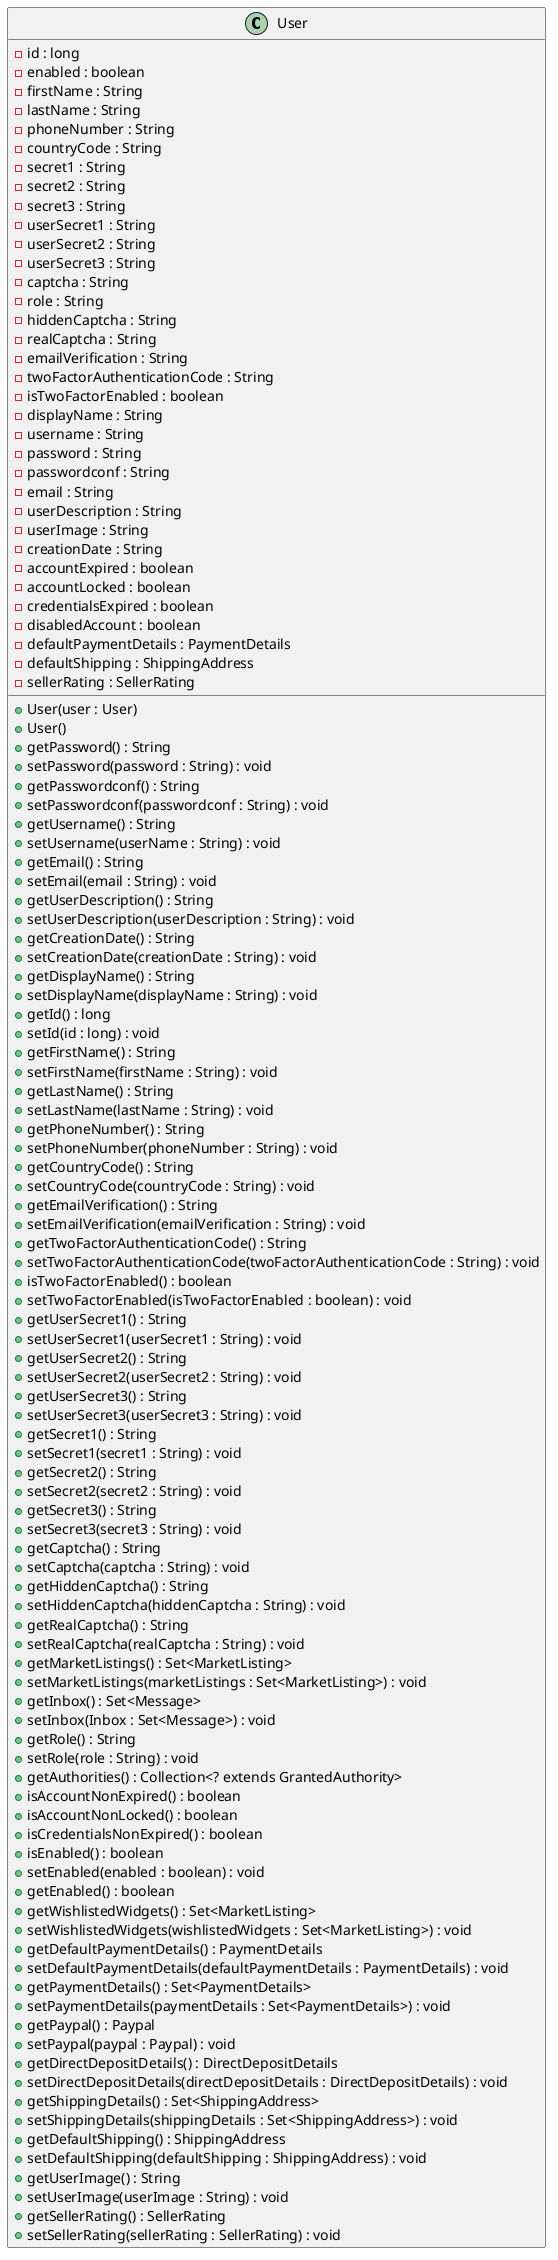 @startuml

class User {
    - id : long
    - enabled : boolean
    - firstName : String
    - lastName : String
    - phoneNumber : String
    - countryCode : String
    - secret1 : String
    - secret2 : String
    - secret3 : String
    - userSecret1 : String
    - userSecret2 : String
    - userSecret3 : String
    - captcha : String
    - role : String
    - hiddenCaptcha : String
    - realCaptcha : String
    - emailVerification : String
    - twoFactorAuthenticationCode : String
    - isTwoFactorEnabled : boolean
    - displayName : String
    - username : String
    - password : String
    - passwordconf : String
    - email : String
    - userDescription : String
    - userImage : String
    - creationDate : String
    - accountExpired : boolean
    - accountLocked : boolean
    - credentialsExpired : boolean
    - disabledAccount : boolean
    - defaultPaymentDetails : PaymentDetails
    - defaultShipping : ShippingAddress
    - sellerRating : SellerRating
    + User(user : User)
    + User()
    + getPassword() : String
    + setPassword(password : String) : void
    + getPasswordconf() : String
    + setPasswordconf(passwordconf : String) : void
    + getUsername() : String
    + setUsername(userName : String) : void
    + getEmail() : String
    + setEmail(email : String) : void
    + getUserDescription() : String
    + setUserDescription(userDescription : String) : void
    + getCreationDate() : String
    + setCreationDate(creationDate : String) : void
    + getDisplayName() : String
    + setDisplayName(displayName : String) : void
    + getId() : long
    + setId(id : long) : void
    + getFirstName() : String
    + setFirstName(firstName : String) : void
    + getLastName() : String
    + setLastName(lastName : String) : void
    + getPhoneNumber() : String
    + setPhoneNumber(phoneNumber : String) : void
    + getCountryCode() : String
    + setCountryCode(countryCode : String) : void
    + getEmailVerification() : String
    + setEmailVerification(emailVerification : String) : void
    + getTwoFactorAuthenticationCode() : String
    + setTwoFactorAuthenticationCode(twoFactorAuthenticationCode : String) : void
    + isTwoFactorEnabled() : boolean
    + setTwoFactorEnabled(isTwoFactorEnabled : boolean) : void
    + getUserSecret1() : String
    + setUserSecret1(userSecret1 : String) : void
    + getUserSecret2() : String
    + setUserSecret2(userSecret2 : String) : void
    + getUserSecret3() : String
    + setUserSecret3(userSecret3 : String) : void
    + getSecret1() : String
    + setSecret1(secret1 : String) : void
    + getSecret2() : String
    + setSecret2(secret2 : String) : void
    + getSecret3() : String
    + setSecret3(secret3 : String) : void
    + getCaptcha() : String
    + setCaptcha(captcha : String) : void
    + getHiddenCaptcha() : String
    + setHiddenCaptcha(hiddenCaptcha : String) : void
    + getRealCaptcha() : String
    + setRealCaptcha(realCaptcha : String) : void
    + getMarketListings() : Set<MarketListing>
    + setMarketListings(marketListings : Set<MarketListing>) : void
    + getInbox() : Set<Message>
    + setInbox(Inbox : Set<Message>) : void
    + getRole() : String
    + setRole(role : String) : void
    + getAuthorities() : Collection<? extends GrantedAuthority>
    + isAccountNonExpired() : boolean
    + isAccountNonLocked() : boolean
    + isCredentialsNonExpired() : boolean
    + isEnabled() : boolean
    + setEnabled(enabled : boolean) : void
    + getEnabled() : boolean
    + getWishlistedWidgets() : Set<MarketListing>
    + setWishlistedWidgets(wishlistedWidgets : Set<MarketListing>) : void
    + getDefaultPaymentDetails() : PaymentDetails
    + setDefaultPaymentDetails(defaultPaymentDetails : PaymentDetails) : void
    + getPaymentDetails() : Set<PaymentDetails>
    + setPaymentDetails(paymentDetails : Set<PaymentDetails>) : void
    + getPaypal() : Paypal
    + setPaypal(paypal : Paypal) : void
    + getDirectDepositDetails() : DirectDepositDetails
    + setDirectDepositDetails(directDepositDetails : DirectDepositDetails) : void
    + getShippingDetails() : Set<ShippingAddress>
    + setShippingDetails(shippingDetails : Set<ShippingAddress>) : void
    + getDefaultShipping() : ShippingAddress
    + setDefaultShipping(defaultShipping : ShippingAddress) : void
    + getUserImage() : String
    + setUserImage(userImage : String) : void
    + getSellerRating() : SellerRating
    + setSellerRating(sellerRating : SellerRating) : void
}

@enduml
